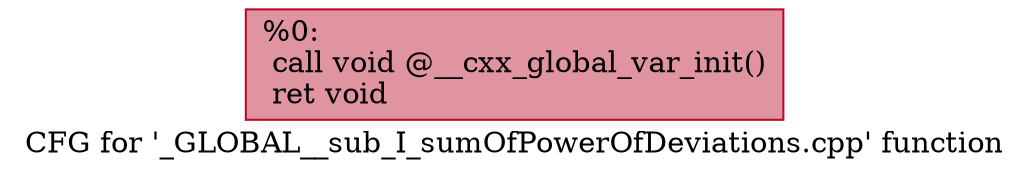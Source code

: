 digraph "CFG for '_GLOBAL__sub_I_sumOfPowerOfDeviations.cpp' function" {
	label="CFG for '_GLOBAL__sub_I_sumOfPowerOfDeviations.cpp' function";

	Node0x170e4870bc0 [shape=record,color="#b70d28ff", style=filled, fillcolor="#b70d2870",label="{%0:\l  call void @__cxx_global_var_init()\l  ret void\l}"];
}
